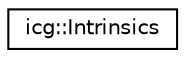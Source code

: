 digraph "Graphical Class Hierarchy"
{
 // LATEX_PDF_SIZE
  edge [fontname="Helvetica",fontsize="10",labelfontname="Helvetica",labelfontsize="10"];
  node [fontname="Helvetica",fontsize="10",shape=record];
  rankdir="LR";
  Node0 [label="icg::Intrinsics",height=0.2,width=0.4,color="black", fillcolor="white", style="filled",URL="$structicg_1_1Intrinsics.html",tooltip=" "];
}
